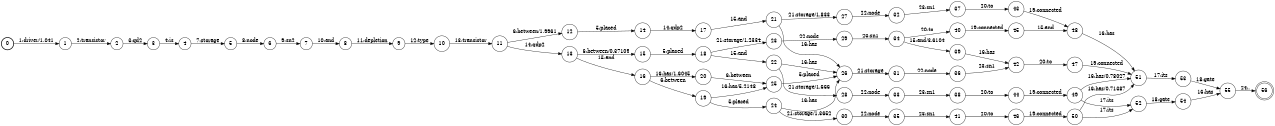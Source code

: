 digraph FST {
rankdir = LR;
size = "8.5,11";
label = "";
center = 1;
orientation = Portrait;
ranksep = "0.4";
nodesep = "0.25";
0 [label = "0", shape = circle, style = bold, fontsize = 14]
	0 -> 1 [label = "1:driver/1.041", fontsize = 14];
1 [label = "1", shape = circle, style = solid, fontsize = 14]
	1 -> 2 [label = "2:transistor", fontsize = 14];
2 [label = "2", shape = circle, style = solid, fontsize = 14]
	2 -> 3 [label = "3:qd2", fontsize = 14];
3 [label = "3", shape = circle, style = solid, fontsize = 14]
	3 -> 4 [label = "4:is", fontsize = 14];
4 [label = "4", shape = circle, style = solid, fontsize = 14]
	4 -> 5 [label = "7:storage", fontsize = 14];
5 [label = "5", shape = circle, style = solid, fontsize = 14]
	5 -> 6 [label = "8:node", fontsize = 14];
6 [label = "6", shape = circle, style = solid, fontsize = 14]
	6 -> 7 [label = "9:sn2", fontsize = 14];
7 [label = "7", shape = circle, style = solid, fontsize = 14]
	7 -> 8 [label = "10:and", fontsize = 14];
8 [label = "8", shape = circle, style = solid, fontsize = 14]
	8 -> 9 [label = "11:depletion", fontsize = 14];
9 [label = "9", shape = circle, style = solid, fontsize = 14]
	9 -> 10 [label = "12:type", fontsize = 14];
10 [label = "10", shape = circle, style = solid, fontsize = 14]
	10 -> 11 [label = "13:transistor", fontsize = 14];
11 [label = "11", shape = circle, style = solid, fontsize = 14]
	11 -> 12 [label = "6:between/1.9961", fontsize = 14];
	11 -> 13 [label = "14:qdp2", fontsize = 14];
12 [label = "12", shape = circle, style = solid, fontsize = 14]
	12 -> 14 [label = "5:placed", fontsize = 14];
13 [label = "13", shape = circle, style = solid, fontsize = 14]
	13 -> 15 [label = "6:between/0.37109", fontsize = 14];
	13 -> 16 [label = "15:and", fontsize = 14];
14 [label = "14", shape = circle, style = solid, fontsize = 14]
	14 -> 17 [label = "14:qdp2", fontsize = 14];
15 [label = "15", shape = circle, style = solid, fontsize = 14]
	15 -> 18 [label = "5:placed", fontsize = 14];
16 [label = "16", shape = circle, style = solid, fontsize = 14]
	16 -> 19 [label = "6:between", fontsize = 14];
	16 -> 20 [label = "16:has/1.6045", fontsize = 14];
17 [label = "17", shape = circle, style = solid, fontsize = 14]
	17 -> 21 [label = "15:and", fontsize = 14];
18 [label = "18", shape = circle, style = solid, fontsize = 14]
	18 -> 23 [label = "21:storage/1.2334", fontsize = 14];
	18 -> 22 [label = "15:and", fontsize = 14];
19 [label = "19", shape = circle, style = solid, fontsize = 14]
	19 -> 24 [label = "5:placed", fontsize = 14];
	19 -> 25 [label = "16:has/5.2148", fontsize = 14];
20 [label = "20", shape = circle, style = solid, fontsize = 14]
	20 -> 25 [label = "6:between", fontsize = 14];
21 [label = "21", shape = circle, style = solid, fontsize = 14]
	21 -> 27 [label = "21:storage/1.833", fontsize = 14];
	21 -> 26 [label = "16:has", fontsize = 14];
22 [label = "22", shape = circle, style = solid, fontsize = 14]
	22 -> 28 [label = "21:storage/1.666", fontsize = 14];
	22 -> 26 [label = "16:has", fontsize = 14];
23 [label = "23", shape = circle, style = solid, fontsize = 14]
	23 -> 29 [label = "22:node", fontsize = 14];
24 [label = "24", shape = circle, style = solid, fontsize = 14]
	24 -> 30 [label = "21:storage/1.3652", fontsize = 14];
	24 -> 26 [label = "16:has", fontsize = 14];
25 [label = "25", shape = circle, style = solid, fontsize = 14]
	25 -> 26 [label = "5:placed", fontsize = 14];
26 [label = "26", shape = circle, style = solid, fontsize = 14]
	26 -> 31 [label = "21:storage", fontsize = 14];
27 [label = "27", shape = circle, style = solid, fontsize = 14]
	27 -> 32 [label = "22:node", fontsize = 14];
28 [label = "28", shape = circle, style = solid, fontsize = 14]
	28 -> 33 [label = "22:node", fontsize = 14];
29 [label = "29", shape = circle, style = solid, fontsize = 14]
	29 -> 34 [label = "23:sn1", fontsize = 14];
30 [label = "30", shape = circle, style = solid, fontsize = 14]
	30 -> 35 [label = "22:node", fontsize = 14];
31 [label = "31", shape = circle, style = solid, fontsize = 14]
	31 -> 36 [label = "22:node", fontsize = 14];
32 [label = "32", shape = circle, style = solid, fontsize = 14]
	32 -> 37 [label = "23:sn1", fontsize = 14];
33 [label = "33", shape = circle, style = solid, fontsize = 14]
	33 -> 38 [label = "23:sn1", fontsize = 14];
34 [label = "34", shape = circle, style = solid, fontsize = 14]
	34 -> 39 [label = "15:and/3.6104", fontsize = 14];
	34 -> 40 [label = "20:to", fontsize = 14];
35 [label = "35", shape = circle, style = solid, fontsize = 14]
	35 -> 41 [label = "23:sn1", fontsize = 14];
36 [label = "36", shape = circle, style = solid, fontsize = 14]
	36 -> 42 [label = "23:sn1", fontsize = 14];
37 [label = "37", shape = circle, style = solid, fontsize = 14]
	37 -> 43 [label = "20:to", fontsize = 14];
38 [label = "38", shape = circle, style = solid, fontsize = 14]
	38 -> 44 [label = "20:to", fontsize = 14];
39 [label = "39", shape = circle, style = solid, fontsize = 14]
	39 -> 42 [label = "16:has", fontsize = 14];
40 [label = "40", shape = circle, style = solid, fontsize = 14]
	40 -> 45 [label = "19:connected", fontsize = 14];
41 [label = "41", shape = circle, style = solid, fontsize = 14]
	41 -> 46 [label = "20:to", fontsize = 14];
42 [label = "42", shape = circle, style = solid, fontsize = 14]
	42 -> 47 [label = "20:to", fontsize = 14];
43 [label = "43", shape = circle, style = solid, fontsize = 14]
	43 -> 48 [label = "19:connected", fontsize = 14];
44 [label = "44", shape = circle, style = solid, fontsize = 14]
	44 -> 49 [label = "19:connected", fontsize = 14];
45 [label = "45", shape = circle, style = solid, fontsize = 14]
	45 -> 48 [label = "15:and", fontsize = 14];
46 [label = "46", shape = circle, style = solid, fontsize = 14]
	46 -> 50 [label = "19:connected", fontsize = 14];
47 [label = "47", shape = circle, style = solid, fontsize = 14]
	47 -> 51 [label = "19:connected", fontsize = 14];
48 [label = "48", shape = circle, style = solid, fontsize = 14]
	48 -> 51 [label = "16:has", fontsize = 14];
49 [label = "49", shape = circle, style = solid, fontsize = 14]
	49 -> 51 [label = "16:has/0.78027", fontsize = 14];
	49 -> 52 [label = "17:its", fontsize = 14];
50 [label = "50", shape = circle, style = solid, fontsize = 14]
	50 -> 51 [label = "16:has/0.71387", fontsize = 14];
	50 -> 52 [label = "17:its", fontsize = 14];
51 [label = "51", shape = circle, style = solid, fontsize = 14]
	51 -> 53 [label = "17:its", fontsize = 14];
52 [label = "52", shape = circle, style = solid, fontsize = 14]
	52 -> 54 [label = "18:gate", fontsize = 14];
53 [label = "53", shape = circle, style = solid, fontsize = 14]
	53 -> 55 [label = "18:gate", fontsize = 14];
54 [label = "54", shape = circle, style = solid, fontsize = 14]
	54 -> 55 [label = "16:has", fontsize = 14];
55 [label = "55", shape = circle, style = solid, fontsize = 14]
	55 -> 56 [label = "24:.", fontsize = 14];
56 [label = "56", shape = doublecircle, style = solid, fontsize = 14]
}
